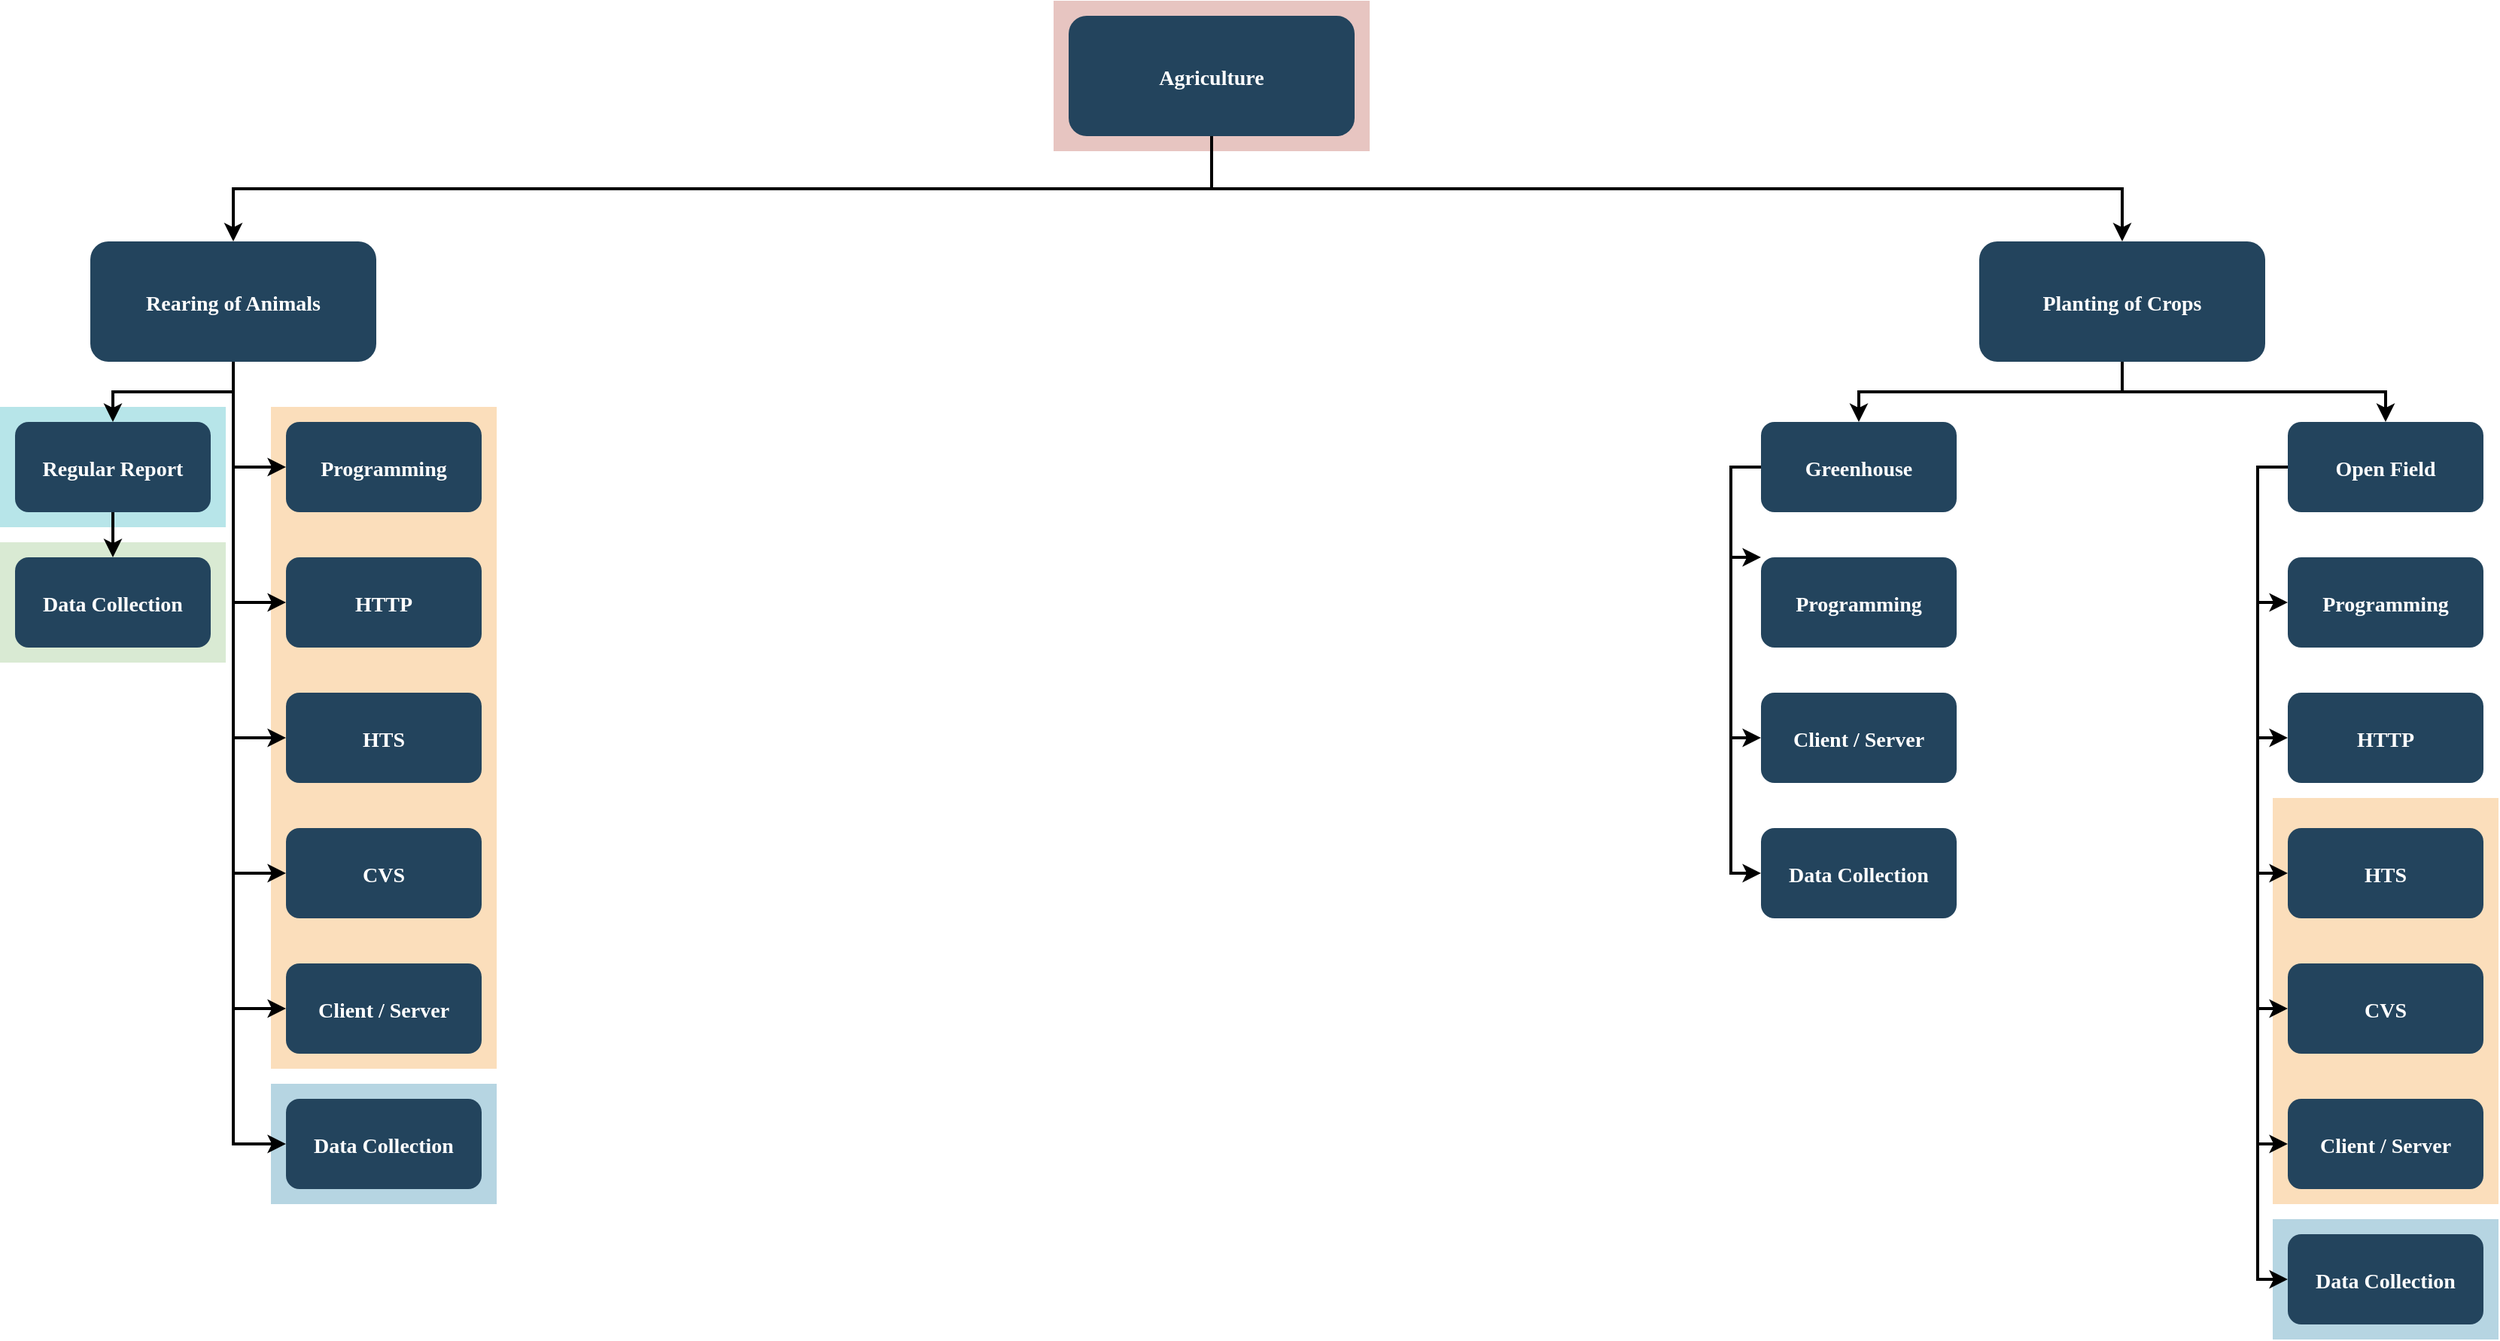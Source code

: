 <mxfile version="23.1.6" type="github">
  <diagram name="Page-1" id="2c0d36ab-eaac-3732-788b-9136903baeff">
    <mxGraphModel dx="2066" dy="1153" grid="1" gridSize="10" guides="1" tooltips="1" connect="1" arrows="1" fold="1" page="1" pageScale="1.5" pageWidth="1169" pageHeight="827" background="none" math="0" shadow="0">
      <root>
        <mxCell id="0" />
        <mxCell id="1" parent="0" />
        <mxCell id="123" value="" style="fillColor=#AE4132;strokeColor=none;opacity=30;" parent="1" vertex="1">
          <mxGeometry x="747" y="175.5" width="210" height="100.0" as="geometry" />
        </mxCell>
        <mxCell id="121" value="" style="fillColor=#F2931E;strokeColor=none;opacity=30;" parent="1" vertex="1">
          <mxGeometry x="1557" y="705.5" width="150" height="270" as="geometry" />
        </mxCell>
        <mxCell id="118" value="" style="fillColor=#F2931E;strokeColor=none;opacity=30;" parent="1" vertex="1">
          <mxGeometry x="227.0" y="445.5" width="150.0" height="440.0" as="geometry" />
        </mxCell>
        <mxCell id="116" value="" style="fillColor=#10739E;strokeColor=none;opacity=30;" parent="1" vertex="1">
          <mxGeometry x="1557" y="985.5" width="150" height="80" as="geometry" />
        </mxCell>
        <mxCell id="112" value="" style="fillColor=#10739E;strokeColor=none;opacity=30;" parent="1" vertex="1">
          <mxGeometry x="227.0" y="895.5" width="150" height="80" as="geometry" />
        </mxCell>
        <mxCell id="111" value="" style="fillColor=#D9EAD3;strokeColor=none" parent="1" vertex="1">
          <mxGeometry x="47" y="535.5" width="150" height="80" as="geometry" />
        </mxCell>
        <mxCell id="108" value="" style="fillColor=#12AAB5;strokeColor=none;opacity=30;" parent="1" vertex="1">
          <mxGeometry x="47.0" y="445.5" width="150" height="80" as="geometry" />
        </mxCell>
        <mxCell id="2" value="Agriculture" style="rounded=1;fillColor=#23445D;gradientColor=none;strokeColor=none;fontColor=#FFFFFF;fontStyle=1;fontFamily=Tahoma;fontSize=14" parent="1" vertex="1">
          <mxGeometry x="757" y="185.5" width="190" height="80" as="geometry" />
        </mxCell>
        <mxCell id="4" value="Planting of Crops" style="rounded=1;fillColor=#23445D;gradientColor=none;strokeColor=none;fontColor=#FFFFFF;fontStyle=1;fontFamily=Tahoma;fontSize=14" parent="1" vertex="1">
          <mxGeometry x="1362.0" y="335.5" width="190" height="80" as="geometry" />
        </mxCell>
        <mxCell id="9" value="" style="edgeStyle=elbowEdgeStyle;elbow=vertical;strokeWidth=2;rounded=0" parent="1" source="2" target="4" edge="1">
          <mxGeometry x="337" y="215.5" width="100" height="100" as="geometry">
            <mxPoint x="337" y="315.5" as="sourcePoint" />
            <mxPoint x="437" y="215.5" as="targetPoint" />
          </mxGeometry>
        </mxCell>
        <mxCell id="13" value="Rearing of Animals" style="rounded=1;fillColor=#23445D;gradientColor=none;strokeColor=none;fontColor=#FFFFFF;fontStyle=1;fontFamily=Tahoma;fontSize=14" parent="1" vertex="1">
          <mxGeometry x="107" y="335.5" width="190" height="80" as="geometry" />
        </mxCell>
        <mxCell id="14" value="Regular Report" style="rounded=1;fillColor=#23445D;gradientColor=none;strokeColor=none;fontColor=#FFFFFF;fontStyle=1;fontFamily=Tahoma;fontSize=14" parent="1" vertex="1">
          <mxGeometry x="57" y="455.5" width="130" height="60" as="geometry" />
        </mxCell>
        <mxCell id="15" value="Data Collection" style="rounded=1;fillColor=#23445D;gradientColor=none;strokeColor=none;fontColor=#FFFFFF;fontStyle=1;fontFamily=Tahoma;fontSize=14" parent="1" vertex="1">
          <mxGeometry x="57" y="545.5" width="130" height="60" as="geometry" />
        </mxCell>
        <mxCell id="16" value="Programming" style="rounded=1;fillColor=#23445D;gradientColor=none;strokeColor=none;fontColor=#FFFFFF;fontStyle=1;fontFamily=Tahoma;fontSize=14" parent="1" vertex="1">
          <mxGeometry x="237" y="455.5" width="130" height="60" as="geometry" />
        </mxCell>
        <mxCell id="17" value="HTTP" style="rounded=1;fillColor=#23445D;gradientColor=none;strokeColor=none;fontColor=#FFFFFF;fontStyle=1;fontFamily=Tahoma;fontSize=14" parent="1" vertex="1">
          <mxGeometry x="237" y="545.5" width="130" height="60" as="geometry" />
        </mxCell>
        <mxCell id="18" value="HTS" style="rounded=1;fillColor=#23445D;gradientColor=none;strokeColor=none;fontColor=#FFFFFF;fontStyle=1;fontFamily=Tahoma;fontSize=14" parent="1" vertex="1">
          <mxGeometry x="237" y="635.5" width="130" height="60" as="geometry" />
        </mxCell>
        <mxCell id="19" value="CVS" style="rounded=1;fillColor=#23445D;gradientColor=none;strokeColor=none;fontColor=#FFFFFF;fontStyle=1;fontFamily=Tahoma;fontSize=14" parent="1" vertex="1">
          <mxGeometry x="237" y="725.5" width="130" height="60" as="geometry" />
        </mxCell>
        <mxCell id="20" value="Client / Server" style="rounded=1;fillColor=#23445D;gradientColor=none;strokeColor=none;fontColor=#FFFFFF;fontStyle=1;fontFamily=Tahoma;fontSize=14" parent="1" vertex="1">
          <mxGeometry x="237" y="815.5" width="130" height="60" as="geometry" />
        </mxCell>
        <mxCell id="23" value="Data Collection" style="rounded=1;fillColor=#23445D;gradientColor=none;strokeColor=none;fontColor=#FFFFFF;fontStyle=1;fontFamily=Tahoma;fontSize=14" parent="1" vertex="1">
          <mxGeometry x="237" y="905.5" width="130" height="60" as="geometry" />
        </mxCell>
        <mxCell id="44" value="Greenhouse" style="rounded=1;fillColor=#23445D;gradientColor=none;strokeColor=none;fontColor=#FFFFFF;fontStyle=1;fontFamily=Tahoma;fontSize=14" parent="1" vertex="1">
          <mxGeometry x="1217" y="455.5" width="130" height="60" as="geometry" />
        </mxCell>
        <mxCell id="45" value="Programming" style="rounded=1;fillColor=#23445D;gradientColor=none;strokeColor=none;fontColor=#FFFFFF;fontStyle=1;fontFamily=Tahoma;fontSize=14" parent="1" vertex="1">
          <mxGeometry x="1217" y="545.5" width="130" height="60" as="geometry" />
        </mxCell>
        <mxCell id="46" value="Client / Server" style="rounded=1;fillColor=#23445D;gradientColor=none;strokeColor=none;fontColor=#FFFFFF;fontStyle=1;fontFamily=Tahoma;fontSize=14" parent="1" vertex="1">
          <mxGeometry x="1217" y="635.5" width="130" height="60" as="geometry" />
        </mxCell>
        <mxCell id="47" value="Data Collection" style="rounded=1;fillColor=#23445D;gradientColor=none;strokeColor=none;fontColor=#FFFFFF;fontStyle=1;fontFamily=Tahoma;fontSize=14" parent="1" vertex="1">
          <mxGeometry x="1217" y="725.5" width="130" height="60" as="geometry" />
        </mxCell>
        <mxCell id="52" value="Open Field" style="rounded=1;fillColor=#23445D;gradientColor=none;strokeColor=none;fontColor=#FFFFFF;fontStyle=1;fontFamily=Tahoma;fontSize=14" parent="1" vertex="1">
          <mxGeometry x="1567" y="455.5" width="130" height="60" as="geometry" />
        </mxCell>
        <mxCell id="53" value="Programming" style="rounded=1;fillColor=#23445D;gradientColor=none;strokeColor=none;fontColor=#FFFFFF;fontStyle=1;fontFamily=Tahoma;fontSize=14" parent="1" vertex="1">
          <mxGeometry x="1567" y="545.5" width="130" height="60" as="geometry" />
        </mxCell>
        <mxCell id="54" value="HTTP" style="rounded=1;fillColor=#23445D;gradientColor=none;strokeColor=none;fontColor=#FFFFFF;fontStyle=1;fontFamily=Tahoma;fontSize=14" parent="1" vertex="1">
          <mxGeometry x="1567" y="635.5" width="130" height="60" as="geometry" />
        </mxCell>
        <mxCell id="55" value="HTS" style="rounded=1;fillColor=#23445D;gradientColor=none;strokeColor=none;fontColor=#FFFFFF;fontStyle=1;fontFamily=Tahoma;fontSize=14" parent="1" vertex="1">
          <mxGeometry x="1567" y="725.5" width="130" height="60" as="geometry" />
        </mxCell>
        <mxCell id="56" value="CVS" style="rounded=1;fillColor=#23445D;gradientColor=none;strokeColor=none;fontColor=#FFFFFF;fontStyle=1;fontFamily=Tahoma;fontSize=14" parent="1" vertex="1">
          <mxGeometry x="1567" y="815.5" width="130" height="60" as="geometry" />
        </mxCell>
        <mxCell id="57" value="Client / Server" style="rounded=1;fillColor=#23445D;gradientColor=none;strokeColor=none;fontColor=#FFFFFF;fontStyle=1;fontFamily=Tahoma;fontSize=14" parent="1" vertex="1">
          <mxGeometry x="1567" y="905.5" width="130" height="60" as="geometry" />
        </mxCell>
        <mxCell id="58" value="Data Collection" style="rounded=1;fillColor=#23445D;gradientColor=none;strokeColor=none;fontColor=#FFFFFF;fontStyle=1;fontFamily=Tahoma;fontSize=14" parent="1" vertex="1">
          <mxGeometry x="1567" y="995.5" width="130" height="60" as="geometry" />
        </mxCell>
        <mxCell id="61" value="" style="edgeStyle=elbowEdgeStyle;elbow=vertical;strokeWidth=2;rounded=0" parent="1" source="2" target="13" edge="1">
          <mxGeometry x="-23" y="135.5" width="100" height="100" as="geometry">
            <mxPoint x="-23" y="235.5" as="sourcePoint" />
            <mxPoint x="77" y="135.5" as="targetPoint" />
          </mxGeometry>
        </mxCell>
        <mxCell id="62" value="" style="edgeStyle=elbowEdgeStyle;elbow=vertical;strokeWidth=2;rounded=0" parent="1" source="13" target="14" edge="1">
          <mxGeometry x="-23" y="135.5" width="100" height="100" as="geometry">
            <mxPoint x="-23" y="235.5" as="sourcePoint" />
            <mxPoint x="77" y="135.5" as="targetPoint" />
          </mxGeometry>
        </mxCell>
        <mxCell id="64" value="" style="edgeStyle=elbowEdgeStyle;elbow=horizontal;strokeWidth=2;rounded=0" parent="1" source="13" target="16" edge="1">
          <mxGeometry x="-23" y="135.5" width="100" height="100" as="geometry">
            <mxPoint x="-23" y="235.5" as="sourcePoint" />
            <mxPoint x="77" y="135.5" as="targetPoint" />
            <Array as="points">
              <mxPoint x="202" y="435.5" />
            </Array>
          </mxGeometry>
        </mxCell>
        <mxCell id="65" value="" style="edgeStyle=elbowEdgeStyle;elbow=horizontal;strokeWidth=2;rounded=0" parent="1" source="13" target="17" edge="1">
          <mxGeometry x="-23" y="135.5" width="100" height="100" as="geometry">
            <mxPoint x="-23" y="235.5" as="sourcePoint" />
            <mxPoint x="77" y="135.5" as="targetPoint" />
            <Array as="points">
              <mxPoint x="202" y="475.5" />
            </Array>
          </mxGeometry>
        </mxCell>
        <mxCell id="66" value="" style="edgeStyle=elbowEdgeStyle;elbow=horizontal;strokeWidth=2;rounded=0" parent="1" source="13" target="18" edge="1">
          <mxGeometry x="-23" y="135.5" width="100" height="100" as="geometry">
            <mxPoint x="-23" y="235.5" as="sourcePoint" />
            <mxPoint x="77" y="135.5" as="targetPoint" />
            <Array as="points">
              <mxPoint x="202" y="525.5" />
            </Array>
          </mxGeometry>
        </mxCell>
        <mxCell id="67" value="" style="edgeStyle=elbowEdgeStyle;elbow=horizontal;strokeWidth=2;rounded=0" parent="1" source="13" target="19" edge="1">
          <mxGeometry x="-23" y="135.5" width="100" height="100" as="geometry">
            <mxPoint x="-23" y="235.5" as="sourcePoint" />
            <mxPoint x="77" y="135.5" as="targetPoint" />
            <Array as="points">
              <mxPoint x="202" y="575.5" />
            </Array>
          </mxGeometry>
        </mxCell>
        <mxCell id="68" value="" style="edgeStyle=elbowEdgeStyle;elbow=horizontal;strokeWidth=2;rounded=0" parent="1" source="13" target="20" edge="1">
          <mxGeometry x="-23" y="135.5" width="100" height="100" as="geometry">
            <mxPoint x="-23" y="235.5" as="sourcePoint" />
            <mxPoint x="77" y="135.5" as="targetPoint" />
            <Array as="points">
              <mxPoint x="202" y="615.5" />
            </Array>
          </mxGeometry>
        </mxCell>
        <mxCell id="69" value="" style="edgeStyle=elbowEdgeStyle;elbow=horizontal;strokeWidth=2;rounded=0" parent="1" source="13" target="23" edge="1">
          <mxGeometry x="-23" y="135.5" width="100" height="100" as="geometry">
            <mxPoint x="-23" y="235.5" as="sourcePoint" />
            <mxPoint x="77" y="135.5" as="targetPoint" />
            <Array as="points">
              <mxPoint x="202" y="665.5" />
            </Array>
          </mxGeometry>
        </mxCell>
        <mxCell id="84" value="" style="edgeStyle=elbowEdgeStyle;elbow=horizontal;strokeWidth=2;rounded=0" parent="1" source="44" target="45" edge="1">
          <mxGeometry x="-23" y="135.5" width="100" height="100" as="geometry">
            <mxPoint x="-23" y="235.5" as="sourcePoint" />
            <mxPoint x="77" y="135.5" as="targetPoint" />
            <Array as="points">
              <mxPoint x="1197" y="545.5" />
            </Array>
          </mxGeometry>
        </mxCell>
        <mxCell id="85" value="" style="edgeStyle=elbowEdgeStyle;elbow=horizontal;strokeWidth=2;rounded=0" parent="1" source="44" target="46" edge="1">
          <mxGeometry x="-23" y="135.5" width="100" height="100" as="geometry">
            <mxPoint x="-23" y="235.5" as="sourcePoint" />
            <mxPoint x="77" y="135.5" as="targetPoint" />
            <Array as="points">
              <mxPoint x="1197" y="575.5" />
            </Array>
          </mxGeometry>
        </mxCell>
        <mxCell id="86" value="" style="edgeStyle=elbowEdgeStyle;elbow=horizontal;strokeWidth=2;rounded=0" parent="1" source="44" target="47" edge="1">
          <mxGeometry x="-23" y="135.5" width="100" height="100" as="geometry">
            <mxPoint x="-23" y="235.5" as="sourcePoint" />
            <mxPoint x="77" y="135.5" as="targetPoint" />
            <Array as="points">
              <mxPoint x="1197" y="625.5" />
            </Array>
          </mxGeometry>
        </mxCell>
        <mxCell id="90" value="" style="edgeStyle=elbowEdgeStyle;elbow=horizontal;strokeWidth=2;rounded=0" parent="1" source="52" target="53" edge="1">
          <mxGeometry x="-23" y="135.5" width="100" height="100" as="geometry">
            <mxPoint x="-23" y="235.5" as="sourcePoint" />
            <mxPoint x="77" y="135.5" as="targetPoint" />
            <Array as="points">
              <mxPoint x="1547" y="535.5" />
            </Array>
          </mxGeometry>
        </mxCell>
        <mxCell id="91" value="" style="edgeStyle=elbowEdgeStyle;elbow=horizontal;strokeWidth=2;rounded=0" parent="1" source="52" target="54" edge="1">
          <mxGeometry x="-23" y="135.5" width="100" height="100" as="geometry">
            <mxPoint x="-23" y="235.5" as="sourcePoint" />
            <mxPoint x="77" y="135.5" as="targetPoint" />
            <Array as="points">
              <mxPoint x="1547" y="575.5" />
            </Array>
          </mxGeometry>
        </mxCell>
        <mxCell id="92" value="" style="edgeStyle=elbowEdgeStyle;elbow=horizontal;strokeWidth=2;rounded=0" parent="1" source="52" target="55" edge="1">
          <mxGeometry x="-23" y="135.5" width="100" height="100" as="geometry">
            <mxPoint x="-23" y="235.5" as="sourcePoint" />
            <mxPoint x="77" y="135.5" as="targetPoint" />
            <Array as="points">
              <mxPoint x="1547" y="625.5" />
            </Array>
          </mxGeometry>
        </mxCell>
        <mxCell id="93" value="" style="edgeStyle=elbowEdgeStyle;elbow=horizontal;strokeWidth=2;rounded=0" parent="1" source="52" target="56" edge="1">
          <mxGeometry x="-23" y="135.5" width="100" height="100" as="geometry">
            <mxPoint x="-23" y="235.5" as="sourcePoint" />
            <mxPoint x="77" y="135.5" as="targetPoint" />
            <Array as="points">
              <mxPoint x="1547" y="675.5" />
            </Array>
          </mxGeometry>
        </mxCell>
        <mxCell id="94" value="" style="edgeStyle=elbowEdgeStyle;elbow=horizontal;strokeWidth=2;rounded=0" parent="1" source="52" target="57" edge="1">
          <mxGeometry x="-23" y="135.5" width="100" height="100" as="geometry">
            <mxPoint x="-23" y="235.5" as="sourcePoint" />
            <mxPoint x="77" y="135.5" as="targetPoint" />
            <Array as="points">
              <mxPoint x="1547" y="725.5" />
            </Array>
          </mxGeometry>
        </mxCell>
        <mxCell id="95" value="" style="edgeStyle=elbowEdgeStyle;elbow=horizontal;strokeWidth=2;rounded=0" parent="1" source="52" target="58" edge="1">
          <mxGeometry x="-23" y="135.5" width="100" height="100" as="geometry">
            <mxPoint x="-23" y="235.5" as="sourcePoint" />
            <mxPoint x="77" y="135.5" as="targetPoint" />
            <Array as="points">
              <mxPoint x="1547" y="765.5" />
            </Array>
          </mxGeometry>
        </mxCell>
        <mxCell id="105" value="" style="edgeStyle=elbowEdgeStyle;elbow=vertical;strokeWidth=2;rounded=0" parent="1" source="4" target="44" edge="1">
          <mxGeometry x="-23" y="135.5" width="100" height="100" as="geometry">
            <mxPoint x="-23" y="235.5" as="sourcePoint" />
            <mxPoint x="77" y="135.5" as="targetPoint" />
          </mxGeometry>
        </mxCell>
        <mxCell id="106" value="" style="edgeStyle=elbowEdgeStyle;elbow=vertical;strokeWidth=2;rounded=0" parent="1" source="4" target="52" edge="1">
          <mxGeometry x="-23" y="135.5" width="100" height="100" as="geometry">
            <mxPoint x="-23" y="235.5" as="sourcePoint" />
            <mxPoint x="77" y="135.5" as="targetPoint" />
          </mxGeometry>
        </mxCell>
        <mxCell id="107" value="" style="edgeStyle=elbowEdgeStyle;elbow=vertical;rounded=0;strokeWidth=2" parent="1" source="14" target="15" edge="1">
          <mxGeometry x="-23" y="135.5" width="100" height="100" as="geometry">
            <mxPoint x="-23" y="235.5" as="sourcePoint" />
            <mxPoint x="77" y="135.5" as="targetPoint" />
          </mxGeometry>
        </mxCell>
      </root>
    </mxGraphModel>
  </diagram>
</mxfile>
